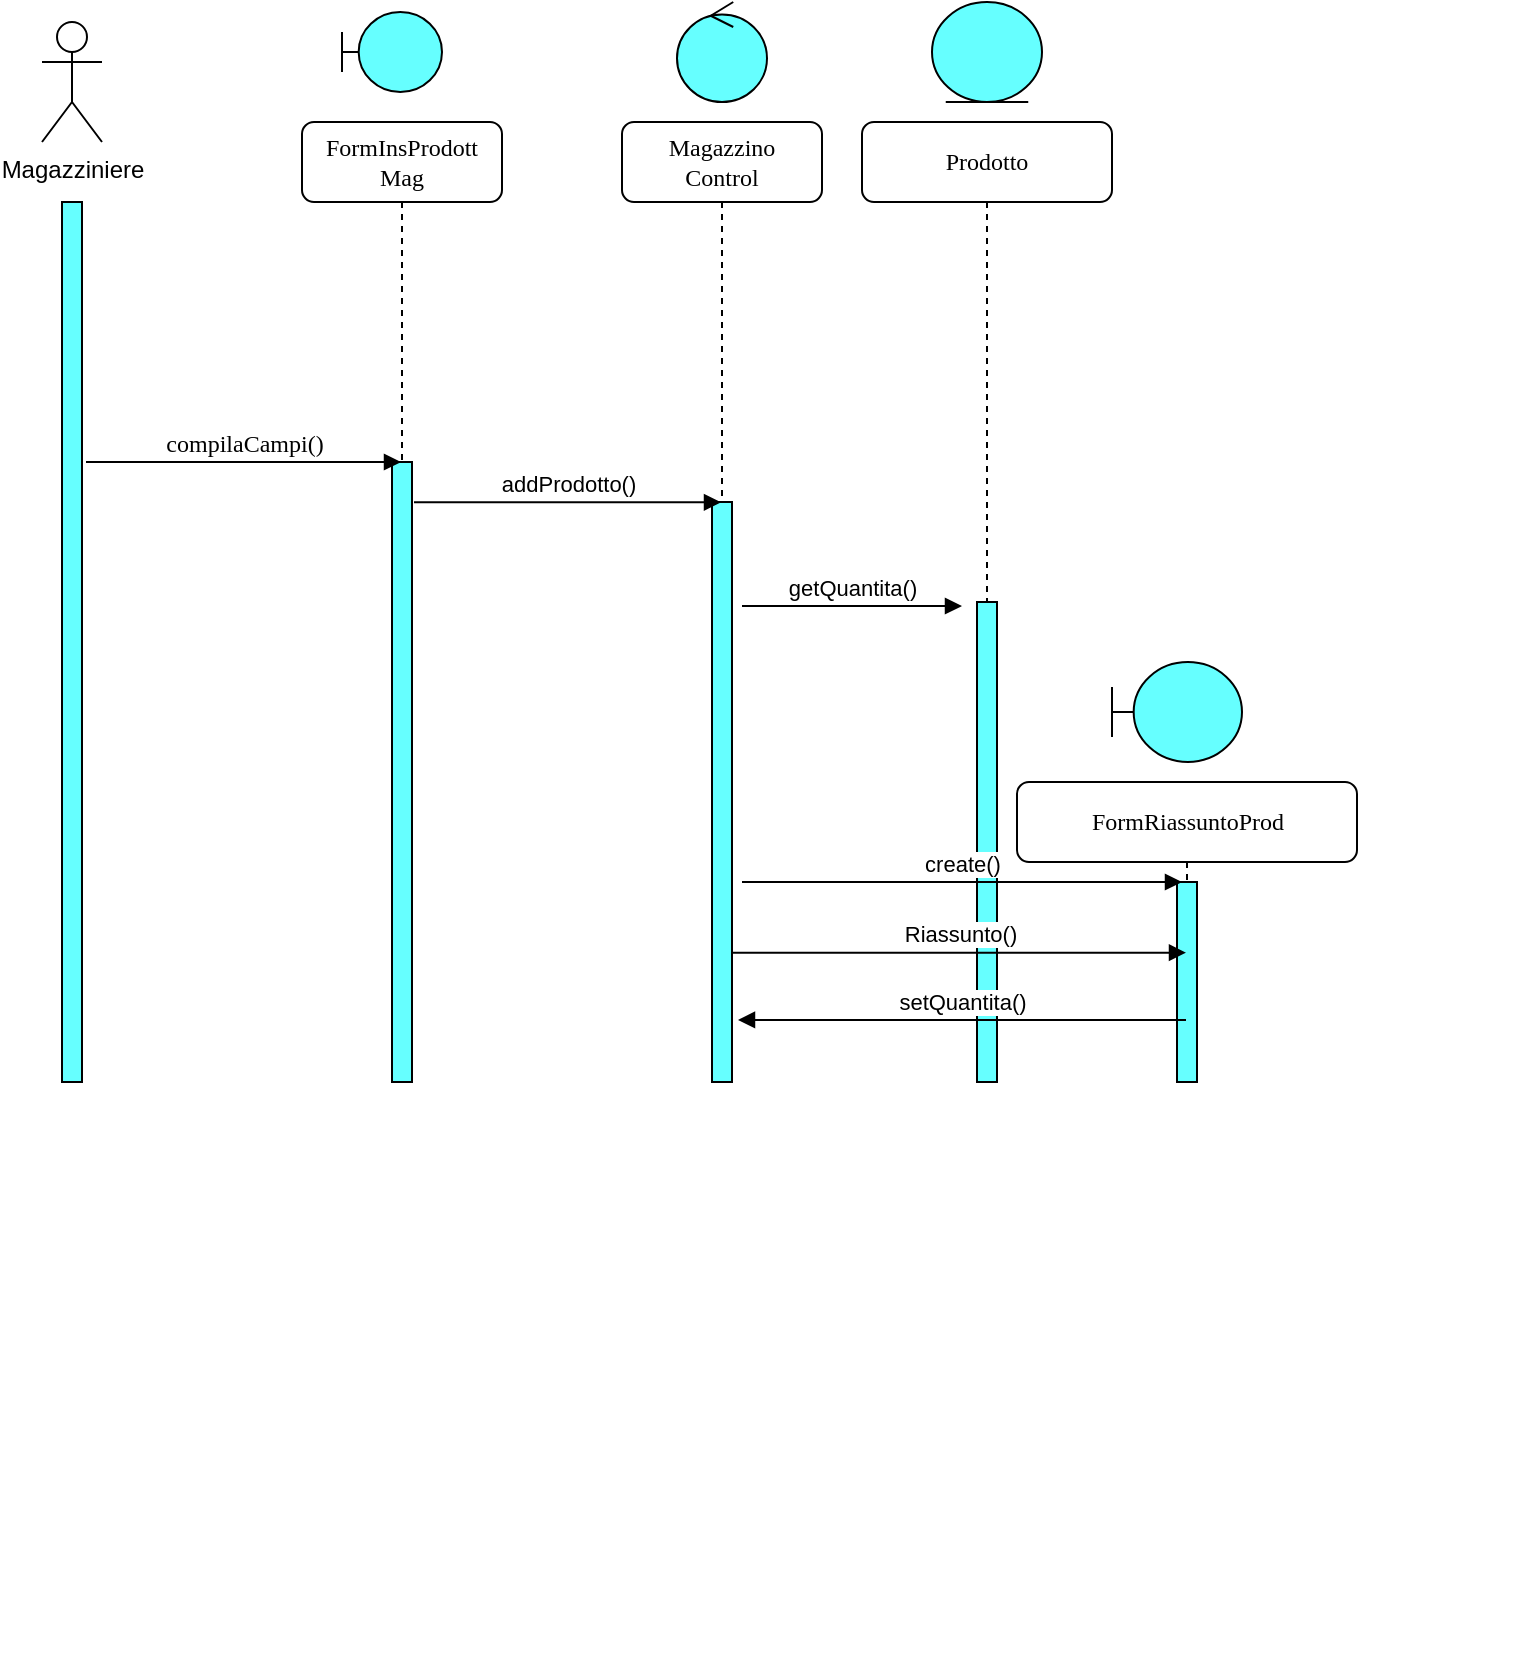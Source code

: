 <mxfile version="13.9.8" type="device"><diagram name="Page-1" id="13e1069c-82ec-6db2-03f1-153e76fe0fe0"><mxGraphModel dx="868" dy="444" grid="1" gridSize="10" guides="1" tooltips="1" connect="1" arrows="1" fold="1" page="1" pageScale="1" pageWidth="1100" pageHeight="850" background="#ffffff" math="0" shadow="0"><root><mxCell id="0"/><mxCell id="1" parent="0"/><mxCell id="7baba1c4bc27f4b0-2" value="FormInsProdott&lt;br&gt;Mag" style="shape=umlLifeline;perimeter=lifelinePerimeter;whiteSpace=wrap;html=1;container=1;collapsible=0;recursiveResize=0;outlineConnect=0;rounded=1;shadow=0;comic=0;labelBackgroundColor=none;strokeWidth=1;fontFamily=Verdana;fontSize=12;align=center;" parent="1" vertex="1"><mxGeometry x="240" y="100" width="100" height="480" as="geometry"/></mxCell><mxCell id="7baba1c4bc27f4b0-10" value="" style="html=1;points=[];perimeter=orthogonalPerimeter;rounded=0;shadow=0;comic=0;labelBackgroundColor=none;strokeWidth=1;fontFamily=Verdana;fontSize=12;align=center;fillColor=#66FFFF;" parent="7baba1c4bc27f4b0-2" vertex="1"><mxGeometry x="45" y="170" width="10" height="310" as="geometry"/></mxCell><mxCell id="sH8My4Nuk2cVDS_fJ5RP-1" value="Magazziniere" style="shape=umlActor;verticalLabelPosition=bottom;verticalAlign=top;html=1;outlineConnect=0;" parent="1" vertex="1"><mxGeometry x="110" y="50" width="30" height="60" as="geometry"/></mxCell><mxCell id="sH8My4Nuk2cVDS_fJ5RP-3" value="" style="html=1;points=[];perimeter=orthogonalPerimeter;rounded=0;shadow=0;comic=0;labelBackgroundColor=none;strokeWidth=1;fontFamily=Verdana;fontSize=12;align=center;fillColor=#66FFFF;" parent="1" vertex="1"><mxGeometry x="120" y="140" width="10" height="440" as="geometry"/></mxCell><mxCell id="sH8My4Nuk2cVDS_fJ5RP-10" value="Magazzino&lt;br&gt;Control" style="shape=umlLifeline;perimeter=lifelinePerimeter;whiteSpace=wrap;html=1;container=1;collapsible=0;recursiveResize=0;outlineConnect=0;rounded=1;shadow=0;comic=0;labelBackgroundColor=none;strokeWidth=1;fontFamily=Verdana;fontSize=12;align=center;" parent="1" vertex="1"><mxGeometry x="400" y="100" width="100" height="480" as="geometry"/></mxCell><mxCell id="sH8My4Nuk2cVDS_fJ5RP-11" value="" style="html=1;points=[];perimeter=orthogonalPerimeter;rounded=0;shadow=0;comic=0;labelBackgroundColor=none;strokeWidth=1;fontFamily=Verdana;fontSize=12;align=center;fillColor=#66FFFF;" parent="sH8My4Nuk2cVDS_fJ5RP-10" vertex="1"><mxGeometry x="45" y="190" width="10" height="290" as="geometry"/></mxCell><mxCell id="sH8My4Nuk2cVDS_fJ5RP-13" value="compilaCampi()" style="html=1;verticalAlign=bottom;endArrow=block;labelBackgroundColor=none;fontFamily=Verdana;fontSize=12;edgeStyle=elbowEdgeStyle;elbow=vertical;" parent="1" target="7baba1c4bc27f4b0-2" edge="1"><mxGeometry relative="1" as="geometry"><mxPoint x="132" y="270" as="sourcePoint"/><mxPoint x="260" y="271" as="targetPoint"/><Array as="points"/></mxGeometry></mxCell><mxCell id="sH8My4Nuk2cVDS_fJ5RP-15" value="addProdotto()" style="html=1;verticalAlign=bottom;endArrow=block;exitX=1.1;exitY=0.065;exitDx=0;exitDy=0;exitPerimeter=0;" parent="1" source="7baba1c4bc27f4b0-10" target="sH8My4Nuk2cVDS_fJ5RP-10" edge="1"><mxGeometry width="80" relative="1" as="geometry"><mxPoint x="340" y="290" as="sourcePoint"/><mxPoint x="420" y="290" as="targetPoint"/></mxGeometry></mxCell><mxCell id="sH8My4Nuk2cVDS_fJ5RP-17" value="getQuantita()" style="html=1;verticalAlign=bottom;endArrow=block;" parent="1" edge="1"><mxGeometry width="80" relative="1" as="geometry"><mxPoint x="460" y="342" as="sourcePoint"/><mxPoint x="570" y="342" as="targetPoint"/></mxGeometry></mxCell><mxCell id="sH8My4Nuk2cVDS_fJ5RP-18" value="Prodotto" style="shape=umlLifeline;perimeter=lifelinePerimeter;whiteSpace=wrap;html=1;container=1;collapsible=0;recursiveResize=0;outlineConnect=0;rounded=1;shadow=0;comic=0;labelBackgroundColor=none;strokeWidth=1;fontFamily=Verdana;fontSize=12;align=center;" parent="1" vertex="1"><mxGeometry x="520" y="100" width="125" height="340" as="geometry"/></mxCell><mxCell id="sH8My4Nuk2cVDS_fJ5RP-19" value="" style="html=1;points=[];perimeter=orthogonalPerimeter;rounded=0;shadow=0;comic=0;labelBackgroundColor=none;strokeWidth=1;fontFamily=Verdana;fontSize=12;align=center;fillColor=#66FFFF;" parent="sH8My4Nuk2cVDS_fJ5RP-18" vertex="1"><mxGeometry x="57.5" y="240" width="10" height="240" as="geometry"/></mxCell><mxCell id="sH8My4Nuk2cVDS_fJ5RP-38" style="edgeStyle=orthogonalEdgeStyle;rounded=0;orthogonalLoop=1;jettySize=auto;html=1;exitX=0.5;exitY=1;exitDx=0;exitDy=0;" parent="1" edge="1"><mxGeometry relative="1" as="geometry"><mxPoint x="845" y="860" as="sourcePoint"/><mxPoint x="845" y="860" as="targetPoint"/></mxGeometry></mxCell><mxCell id="0qIgahLn8RnxLVcaG4aQ-4" value="FormRiassuntoProd" style="shape=umlLifeline;perimeter=lifelinePerimeter;whiteSpace=wrap;html=1;container=1;collapsible=0;recursiveResize=0;outlineConnect=0;rounded=1;shadow=0;comic=0;labelBackgroundColor=none;strokeWidth=1;fontFamily=Verdana;fontSize=12;align=center;" parent="1" vertex="1"><mxGeometry x="597.5" y="430" width="170" height="150" as="geometry"/></mxCell><mxCell id="0qIgahLn8RnxLVcaG4aQ-5" value="" style="html=1;points=[];perimeter=orthogonalPerimeter;rounded=0;shadow=0;comic=0;labelBackgroundColor=none;strokeWidth=1;fontFamily=Verdana;fontSize=12;align=center;fillColor=#66FFFF;" parent="0qIgahLn8RnxLVcaG4aQ-4" vertex="1"><mxGeometry x="80" y="50" width="10" height="100" as="geometry"/></mxCell><mxCell id="0qIgahLn8RnxLVcaG4aQ-11" value="" style="shape=umlBoundary;whiteSpace=wrap;html=1;fillColor=#66FFFF;" parent="1" vertex="1"><mxGeometry x="260" y="45" width="50" height="40" as="geometry"/></mxCell><mxCell id="0qIgahLn8RnxLVcaG4aQ-12" value="" style="ellipse;shape=umlControl;whiteSpace=wrap;html=1;fillColor=#66FFFF;" parent="1" vertex="1"><mxGeometry x="427.5" y="40" width="45" height="50" as="geometry"/></mxCell><mxCell id="0qIgahLn8RnxLVcaG4aQ-13" value="" style="ellipse;shape=umlEntity;whiteSpace=wrap;html=1;fillColor=#66FFFF;" parent="1" vertex="1"><mxGeometry x="555" y="40" width="55" height="50" as="geometry"/></mxCell><mxCell id="0qIgahLn8RnxLVcaG4aQ-14" value="" style="shape=umlBoundary;whiteSpace=wrap;html=1;fillColor=#66FFFF;" parent="1" vertex="1"><mxGeometry x="645" y="370" width="65" height="50" as="geometry"/></mxCell><mxCell id="MEzNawDrW4NFNghGx_fj-1" value="Riassunto()" style="html=1;verticalAlign=bottom;endArrow=block;exitX=1;exitY=0.777;exitDx=0;exitDy=0;exitPerimeter=0;" edge="1" parent="1" source="sH8My4Nuk2cVDS_fJ5RP-11" target="0qIgahLn8RnxLVcaG4aQ-4"><mxGeometry width="80" relative="1" as="geometry"><mxPoint x="450" y="480" as="sourcePoint"/><mxPoint x="560" y="480" as="targetPoint"/></mxGeometry></mxCell><mxCell id="MEzNawDrW4NFNghGx_fj-2" value="create()" style="html=1;verticalAlign=bottom;endArrow=block;exitX=1;exitY=0.777;exitDx=0;exitDy=0;exitPerimeter=0;" edge="1" parent="1"><mxGeometry width="80" relative="1" as="geometry"><mxPoint x="460" y="480" as="sourcePoint"/><mxPoint x="680" y="480" as="targetPoint"/></mxGeometry></mxCell><mxCell id="MEzNawDrW4NFNghGx_fj-5" value="setQuantita()" style="html=1;verticalAlign=bottom;endArrow=block;entryX=1.3;entryY=0.893;entryDx=0;entryDy=0;entryPerimeter=0;" edge="1" parent="1" source="0qIgahLn8RnxLVcaG4aQ-4" target="sH8My4Nuk2cVDS_fJ5RP-11"><mxGeometry width="80" relative="1" as="geometry"><mxPoint x="470" y="352" as="sourcePoint"/><mxPoint x="580" y="352" as="targetPoint"/></mxGeometry></mxCell></root></mxGraphModel></diagram></mxfile>